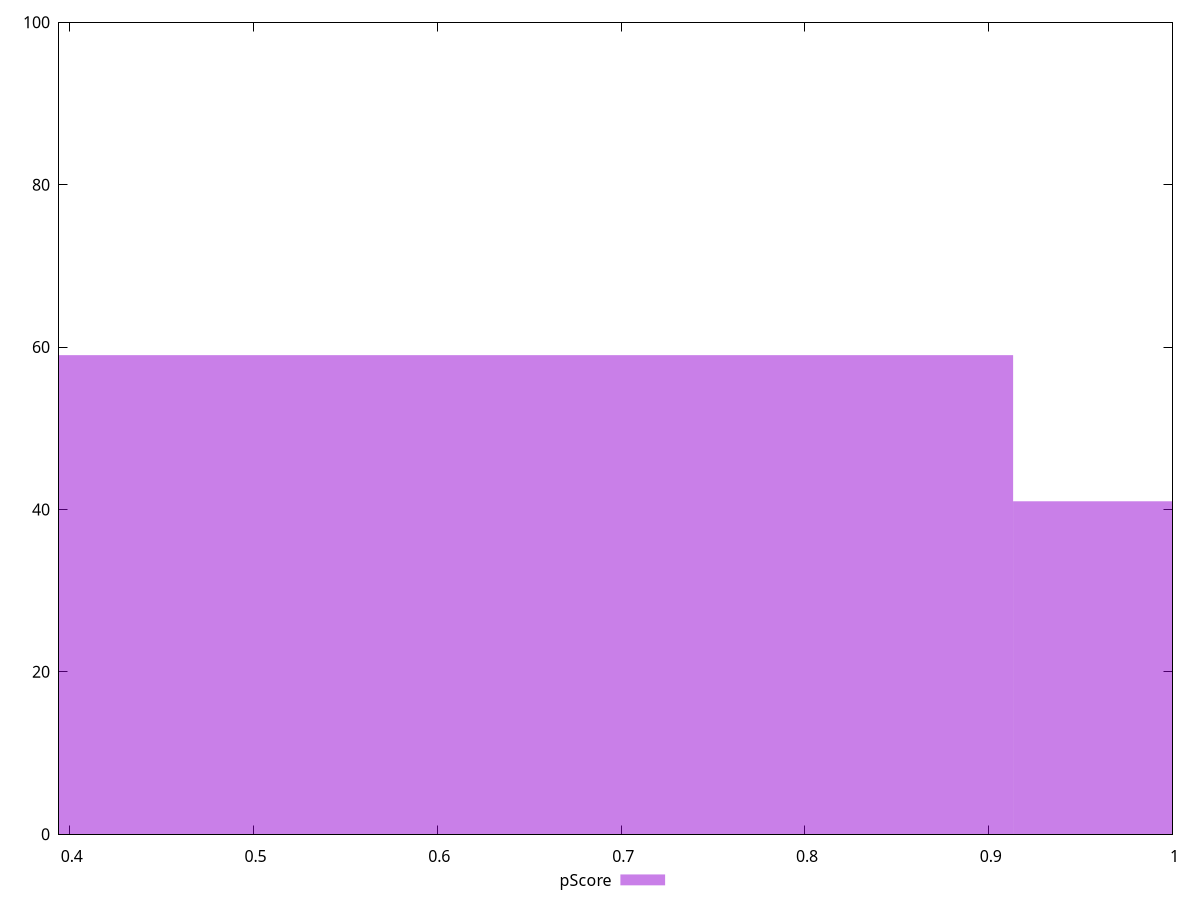 reset

$pScore <<EOF
0.6088507175865215 59
1.217701435173043 41
EOF

set key outside below
set boxwidth 0.6088507175865215
set xrange [0.3941176470588235:1]
set yrange [0:100]
set trange [0:100]
set style fill transparent solid 0.5 noborder
set terminal svg size 640, 490 enhanced background rgb 'white'
set output "reprap/offscreen-images/samples/pages+cached+noexternal+nomedia+nocss/pScore/histogram.svg"

plot $pScore title "pScore" with boxes

reset
